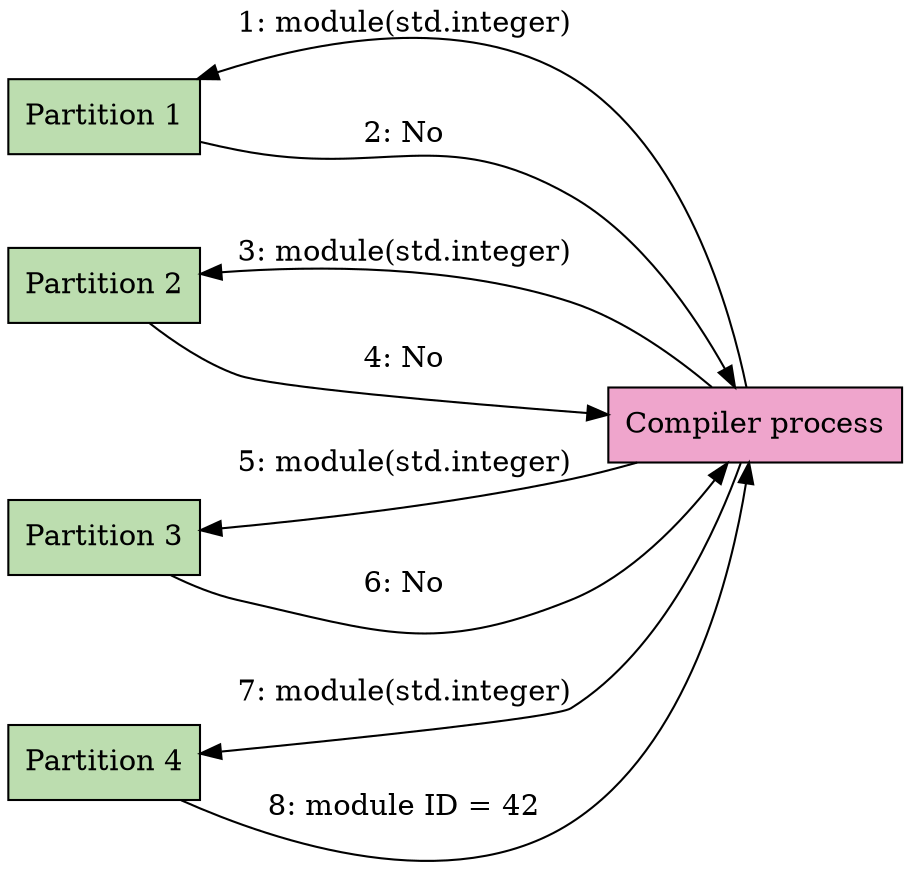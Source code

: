 digraph Flow {
    rankdir = RL
    node[shape=box]

    "Compiler process"[fillcolor="#EFA5CC" style=filled]
    "Partition 1"[fillcolor="#BCDDAF" style=filled]
    "Partition 2"[fillcolor="#BCDDAF" style=filled]
    "Partition 3"[fillcolor="#BCDDAF" style=filled]
    "Partition 4"[fillcolor="#BCDDAF" style=filled]

    "Compiler process" -> "Partition 1"[label="1: module(std.integer)\n"]
    "Partition 1" -> "Compiler process"[label="\n2: No"]

    "Compiler process" -> "Partition 2"[label="\n3: module(std.integer)\n"]
    "Partition 2" -> "Compiler process"[label="\n4: No"]

    "Compiler process" -> "Partition 3"[label="\n5: module(std.integer)\n"]
    "Partition 3" -> "Compiler process"[label="\n6: No"]

    "Compiler process" -> "Partition 4"[label="\n7: module(std.integer)\n"]
    "Partition 4" -> "Compiler process"[label="\n8: module ID = 42"]
}
